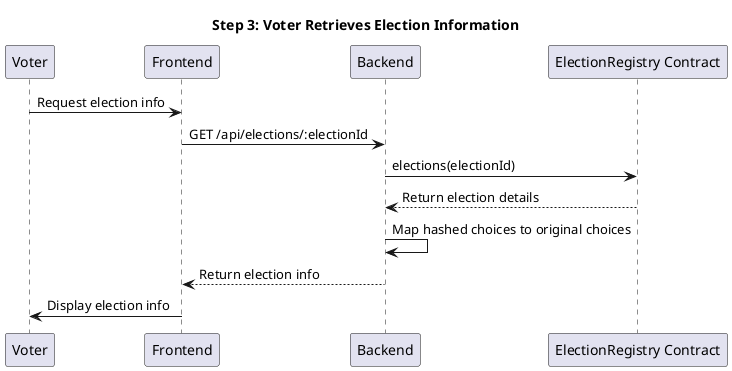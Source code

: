 @startuml
title Step 3: Voter Retrieves Election Information

participant Voter
participant Frontend
participant Backend
participant "ElectionRegistry Contract" as ElectionRegistry

Voter -> Frontend: Request election info
Frontend -> Backend: GET /api/elections/:electionId
Backend -> ElectionRegistry: elections(electionId)
ElectionRegistry --> Backend: Return election details
Backend -> Backend: Map hashed choices to original choices
Backend --> Frontend: Return election info
Frontend -> Voter: Display election info

@enduml
